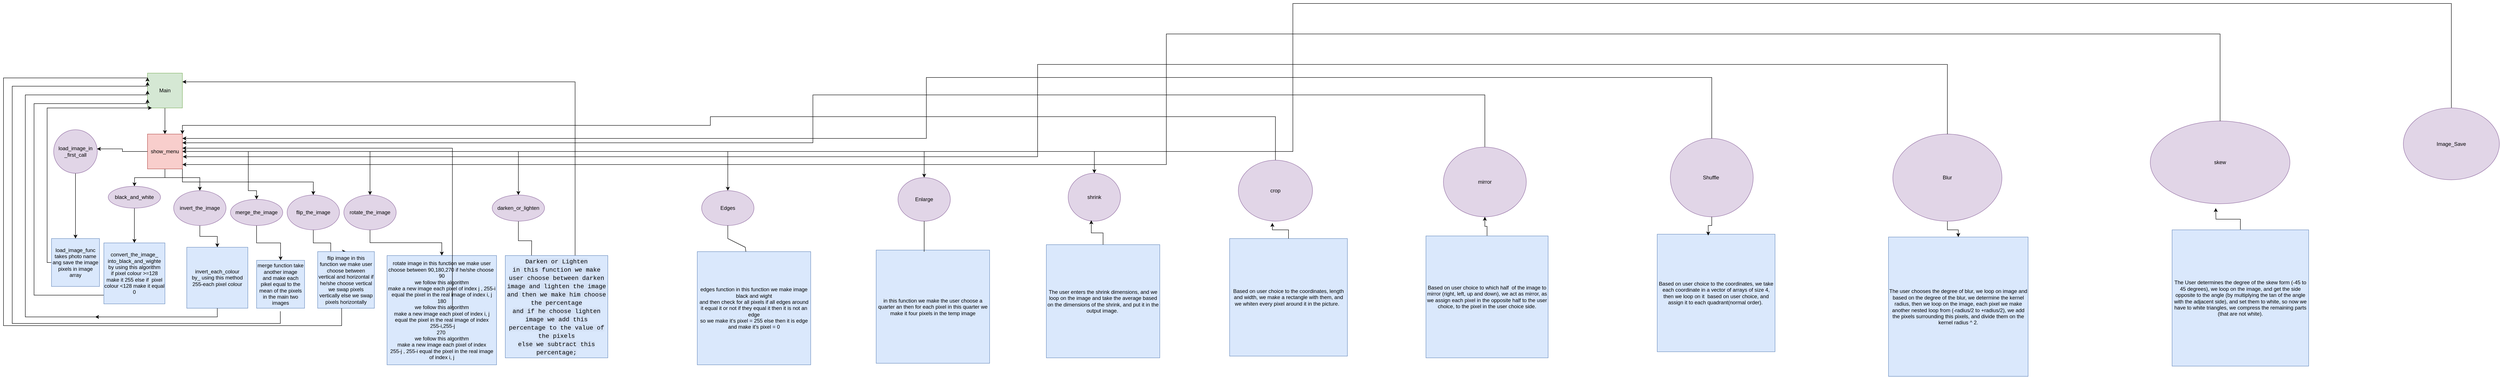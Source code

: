 <mxfile version="22.0.5" type="device">
  <diagram name="Page-1" id="GdB6efjMJgtCf3cVeGv4">
    <mxGraphModel dx="1434" dy="1888" grid="1" gridSize="10" guides="1" tooltips="1" connect="1" arrows="1" fold="1" page="1" pageScale="1" pageWidth="850" pageHeight="1100" math="0" shadow="0">
      <root>
        <mxCell id="0" />
        <mxCell id="1" parent="0" />
        <mxCell id="tO3lcBpu8gQsqPAGqt3G-2" style="edgeStyle=orthogonalEdgeStyle;rounded=0;orthogonalLoop=1;jettySize=auto;html=1;" parent="1" source="tO3lcBpu8gQsqPAGqt3G-1" target="tO3lcBpu8gQsqPAGqt3G-3" edge="1">
          <mxGeometry relative="1" as="geometry">
            <mxPoint x="420" y="200" as="targetPoint" />
          </mxGeometry>
        </mxCell>
        <mxCell id="tO3lcBpu8gQsqPAGqt3G-1" value="Main" style="whiteSpace=wrap;html=1;aspect=fixed;fillColor=#d5e8d4;strokeColor=#82b366;" parent="1" vertex="1">
          <mxGeometry x="380" y="20" width="80" height="80" as="geometry" />
        </mxCell>
        <mxCell id="tO3lcBpu8gQsqPAGqt3G-12" style="edgeStyle=orthogonalEdgeStyle;rounded=0;orthogonalLoop=1;jettySize=auto;html=1;exitX=0.5;exitY=1;exitDx=0;exitDy=0;" parent="1" source="tO3lcBpu8gQsqPAGqt3G-3" edge="1">
          <mxGeometry relative="1" as="geometry">
            <mxPoint x="350" y="280" as="targetPoint" />
          </mxGeometry>
        </mxCell>
        <mxCell id="tO3lcBpu8gQsqPAGqt3G-18" style="edgeStyle=orthogonalEdgeStyle;rounded=0;orthogonalLoop=1;jettySize=auto;html=1;" parent="1" source="tO3lcBpu8gQsqPAGqt3G-3" target="tO3lcBpu8gQsqPAGqt3G-19" edge="1">
          <mxGeometry relative="1" as="geometry">
            <mxPoint x="530" y="280" as="targetPoint" />
            <Array as="points">
              <mxPoint x="420" y="260" />
              <mxPoint x="500" y="260" />
            </Array>
          </mxGeometry>
        </mxCell>
        <mxCell id="tO3lcBpu8gQsqPAGqt3G-22" style="edgeStyle=orthogonalEdgeStyle;rounded=0;orthogonalLoop=1;jettySize=auto;html=1;exitX=1;exitY=0.5;exitDx=0;exitDy=0;entryX=0.5;entryY=0;entryDx=0;entryDy=0;" parent="1" source="tO3lcBpu8gQsqPAGqt3G-3" target="tO3lcBpu8gQsqPAGqt3G-30" edge="1">
          <mxGeometry relative="1" as="geometry">
            <mxPoint x="610" y="280" as="targetPoint" />
            <Array as="points">
              <mxPoint x="611" y="200" />
              <mxPoint x="611" y="290" />
            </Array>
          </mxGeometry>
        </mxCell>
        <mxCell id="tO3lcBpu8gQsqPAGqt3G-35" style="edgeStyle=orthogonalEdgeStyle;rounded=0;orthogonalLoop=1;jettySize=auto;html=1;exitX=1;exitY=1;exitDx=0;exitDy=0;entryX=0.5;entryY=0;entryDx=0;entryDy=0;" parent="1" source="tO3lcBpu8gQsqPAGqt3G-3" target="tO3lcBpu8gQsqPAGqt3G-36" edge="1">
          <mxGeometry relative="1" as="geometry">
            <mxPoint x="750" y="300" as="targetPoint" />
            <Array as="points">
              <mxPoint x="460" y="270" />
              <mxPoint x="760" y="270" />
            </Array>
          </mxGeometry>
        </mxCell>
        <mxCell id="tO3lcBpu8gQsqPAGqt3G-41" style="edgeStyle=orthogonalEdgeStyle;rounded=0;orthogonalLoop=1;jettySize=auto;html=1;exitX=1;exitY=0.75;exitDx=0;exitDy=0;entryX=0.5;entryY=0;entryDx=0;entryDy=0;" parent="1" source="tO3lcBpu8gQsqPAGqt3G-3" target="tO3lcBpu8gQsqPAGqt3G-43" edge="1">
          <mxGeometry relative="1" as="geometry">
            <mxPoint x="870" y="300" as="targetPoint" />
            <Array as="points">
              <mxPoint x="460" y="200" />
              <mxPoint x="890" y="200" />
            </Array>
          </mxGeometry>
        </mxCell>
        <mxCell id="tO3lcBpu8gQsqPAGqt3G-47" style="edgeStyle=orthogonalEdgeStyle;rounded=0;orthogonalLoop=1;jettySize=auto;html=1;" parent="1" source="tO3lcBpu8gQsqPAGqt3G-3" target="tO3lcBpu8gQsqPAGqt3G-48" edge="1">
          <mxGeometry relative="1" as="geometry">
            <mxPoint x="1240" y="300" as="targetPoint" />
          </mxGeometry>
        </mxCell>
        <mxCell id="R6AwE9PS5d2aog22X0yH-11" style="edgeStyle=orthogonalEdgeStyle;rounded=0;orthogonalLoop=1;jettySize=auto;html=1;" parent="1" source="tO3lcBpu8gQsqPAGqt3G-3" target="R6AwE9PS5d2aog22X0yH-1" edge="1">
          <mxGeometry relative="1" as="geometry" />
        </mxCell>
        <mxCell id="R6AwE9PS5d2aog22X0yH-12" style="edgeStyle=orthogonalEdgeStyle;rounded=0;orthogonalLoop=1;jettySize=auto;html=1;" parent="1" source="tO3lcBpu8gQsqPAGqt3G-3" target="R6AwE9PS5d2aog22X0yH-5" edge="1">
          <mxGeometry relative="1" as="geometry" />
        </mxCell>
        <mxCell id="R6AwE9PS5d2aog22X0yH-16" style="edgeStyle=orthogonalEdgeStyle;rounded=0;orthogonalLoop=1;jettySize=auto;html=1;entryX=0.5;entryY=0;entryDx=0;entryDy=0;" parent="1" source="tO3lcBpu8gQsqPAGqt3G-3" target="R6AwE9PS5d2aog22X0yH-13" edge="1">
          <mxGeometry relative="1" as="geometry">
            <mxPoint x="2550" y="240" as="targetPoint" />
          </mxGeometry>
        </mxCell>
        <mxCell id="tO3lcBpu8gQsqPAGqt3G-3" value="show_menu" style="whiteSpace=wrap;html=1;aspect=fixed;fillColor=#f8cecc;strokeColor=#b85450;" parent="1" vertex="1">
          <mxGeometry x="380" y="160" width="80" height="80" as="geometry" />
        </mxCell>
        <mxCell id="tO3lcBpu8gQsqPAGqt3G-8" style="edgeStyle=orthogonalEdgeStyle;rounded=0;orthogonalLoop=1;jettySize=auto;html=1;" parent="1" source="tO3lcBpu8gQsqPAGqt3G-7" target="tO3lcBpu8gQsqPAGqt3G-9" edge="1">
          <mxGeometry relative="1" as="geometry">
            <mxPoint x="200" y="440" as="targetPoint" />
          </mxGeometry>
        </mxCell>
        <mxCell id="tO3lcBpu8gQsqPAGqt3G-7" value="load_image_in _first_call" style="ellipse;whiteSpace=wrap;html=1;aspect=fixed;fillColor=#e1d5e7;strokeColor=#9673a6;" parent="1" vertex="1">
          <mxGeometry x="165" y="150" width="100" height="100" as="geometry" />
        </mxCell>
        <mxCell id="tO3lcBpu8gQsqPAGqt3G-40" style="edgeStyle=orthogonalEdgeStyle;rounded=0;orthogonalLoop=1;jettySize=auto;html=1;entryX=0;entryY=1;entryDx=0;entryDy=0;" parent="1" edge="1">
          <mxGeometry relative="1" as="geometry">
            <Array as="points">
              <mxPoint x="150" y="455" />
              <mxPoint x="150" y="100" />
            </Array>
            <mxPoint x="170" y="455" as="sourcePoint" />
            <mxPoint x="390" y="100" as="targetPoint" />
          </mxGeometry>
        </mxCell>
        <mxCell id="tO3lcBpu8gQsqPAGqt3G-9" value="load_image_func&lt;br&gt;takes photo name ang save the image pixels in image array" style="whiteSpace=wrap;html=1;aspect=fixed;fillColor=#dae8fc;strokeColor=#6c8ebf;" parent="1" vertex="1">
          <mxGeometry x="160" y="400" width="110" height="110" as="geometry" />
        </mxCell>
        <mxCell id="tO3lcBpu8gQsqPAGqt3G-10" style="edgeStyle=orthogonalEdgeStyle;rounded=0;orthogonalLoop=1;jettySize=auto;html=1;entryX=0.992;entryY=0.44;entryDx=0;entryDy=0;entryPerimeter=0;" parent="1" source="tO3lcBpu8gQsqPAGqt3G-3" target="tO3lcBpu8gQsqPAGqt3G-7" edge="1">
          <mxGeometry relative="1" as="geometry" />
        </mxCell>
        <mxCell id="tO3lcBpu8gQsqPAGqt3G-14" style="edgeStyle=orthogonalEdgeStyle;rounded=0;orthogonalLoop=1;jettySize=auto;html=1;" parent="1" source="tO3lcBpu8gQsqPAGqt3G-13" edge="1">
          <mxGeometry relative="1" as="geometry">
            <mxPoint x="350" y="410" as="targetPoint" />
          </mxGeometry>
        </mxCell>
        <mxCell id="tO3lcBpu8gQsqPAGqt3G-13" value="black_and_white" style="ellipse;whiteSpace=wrap;html=1;fillColor=#e1d5e7;strokeColor=#9673a6;" parent="1" vertex="1">
          <mxGeometry x="290" y="280" width="120" height="50" as="geometry" />
        </mxCell>
        <mxCell id="tO3lcBpu8gQsqPAGqt3G-28" style="edgeStyle=orthogonalEdgeStyle;rounded=0;orthogonalLoop=1;jettySize=auto;html=1;entryX=0;entryY=0.75;entryDx=0;entryDy=0;" parent="1" source="tO3lcBpu8gQsqPAGqt3G-16" target="tO3lcBpu8gQsqPAGqt3G-1" edge="1">
          <mxGeometry relative="1" as="geometry">
            <Array as="points">
              <mxPoint x="120" y="530" />
              <mxPoint x="120" y="90" />
              <mxPoint x="380" y="90" />
            </Array>
          </mxGeometry>
        </mxCell>
        <mxCell id="tO3lcBpu8gQsqPAGqt3G-16" value="convert_the_image_&lt;br&gt;into_black_and_wighte&lt;br&gt;by using this algorithm&lt;br&gt;if pixel colour &amp;gt;=128&lt;br&gt;make it 255 else if&amp;nbsp; pixel colour &amp;lt;128 make it equal 0" style="whiteSpace=wrap;html=1;aspect=fixed;fillColor=#dae8fc;strokeColor=#6c8ebf;" parent="1" vertex="1">
          <mxGeometry x="280" y="410" width="140" height="140" as="geometry" />
        </mxCell>
        <mxCell id="tO3lcBpu8gQsqPAGqt3G-17" style="edgeStyle=orthogonalEdgeStyle;rounded=0;orthogonalLoop=1;jettySize=auto;html=1;exitX=0.5;exitY=1;exitDx=0;exitDy=0;" parent="1" source="tO3lcBpu8gQsqPAGqt3G-16" target="tO3lcBpu8gQsqPAGqt3G-16" edge="1">
          <mxGeometry relative="1" as="geometry" />
        </mxCell>
        <mxCell id="tO3lcBpu8gQsqPAGqt3G-20" style="edgeStyle=orthogonalEdgeStyle;rounded=0;orthogonalLoop=1;jettySize=auto;html=1;" parent="1" source="tO3lcBpu8gQsqPAGqt3G-19" target="tO3lcBpu8gQsqPAGqt3G-21" edge="1">
          <mxGeometry relative="1" as="geometry">
            <mxPoint x="500" y="420" as="targetPoint" />
          </mxGeometry>
        </mxCell>
        <mxCell id="tO3lcBpu8gQsqPAGqt3G-19" value="invert_the_image" style="ellipse;whiteSpace=wrap;html=1;fillColor=#e1d5e7;strokeColor=#9673a6;" parent="1" vertex="1">
          <mxGeometry x="440" y="290" width="120" height="80" as="geometry" />
        </mxCell>
        <mxCell id="tO3lcBpu8gQsqPAGqt3G-25" style="edgeStyle=orthogonalEdgeStyle;rounded=0;orthogonalLoop=1;jettySize=auto;html=1;entryX=0;entryY=0.5;entryDx=0;entryDy=0;" parent="1" target="tO3lcBpu8gQsqPAGqt3G-1" edge="1">
          <mxGeometry relative="1" as="geometry">
            <mxPoint x="440" y="610" as="targetPoint" />
            <mxPoint x="260" y="580" as="sourcePoint" />
            <Array as="points">
              <mxPoint x="100" y="580" />
              <mxPoint x="100" y="70" />
            </Array>
          </mxGeometry>
        </mxCell>
        <mxCell id="tO3lcBpu8gQsqPAGqt3G-21" value="invert_each_colour&lt;br&gt;by_ using this method&lt;br&gt;255-each pixel colour" style="whiteSpace=wrap;html=1;aspect=fixed;fillColor=#dae8fc;strokeColor=#6c8ebf;" parent="1" vertex="1">
          <mxGeometry x="470" y="420" width="140" height="140" as="geometry" />
        </mxCell>
        <mxCell id="tO3lcBpu8gQsqPAGqt3G-23" style="edgeStyle=orthogonalEdgeStyle;rounded=0;orthogonalLoop=1;jettySize=auto;html=1;exitX=0.5;exitY=1;exitDx=0;exitDy=0;" parent="1" source="tO3lcBpu8gQsqPAGqt3G-19" target="tO3lcBpu8gQsqPAGqt3G-19" edge="1">
          <mxGeometry relative="1" as="geometry" />
        </mxCell>
        <mxCell id="tO3lcBpu8gQsqPAGqt3G-26" value="" style="edgeStyle=orthogonalEdgeStyle;rounded=0;orthogonalLoop=1;jettySize=auto;html=1;entryX=0;entryY=0.5;entryDx=0;entryDy=0;" parent="1" source="tO3lcBpu8gQsqPAGqt3G-21" edge="1">
          <mxGeometry relative="1" as="geometry">
            <mxPoint x="260" y="580" as="targetPoint" />
            <mxPoint x="540" y="560" as="sourcePoint" />
            <Array as="points">
              <mxPoint x="540" y="580" />
            </Array>
          </mxGeometry>
        </mxCell>
        <mxCell id="tO3lcBpu8gQsqPAGqt3G-29" style="edgeStyle=orthogonalEdgeStyle;rounded=0;orthogonalLoop=1;jettySize=auto;html=1;exitX=0.5;exitY=1;exitDx=0;exitDy=0;" parent="1" source="tO3lcBpu8gQsqPAGqt3G-7" target="tO3lcBpu8gQsqPAGqt3G-7" edge="1">
          <mxGeometry relative="1" as="geometry" />
        </mxCell>
        <mxCell id="tO3lcBpu8gQsqPAGqt3G-31" style="edgeStyle=orthogonalEdgeStyle;rounded=0;orthogonalLoop=1;jettySize=auto;html=1;" parent="1" source="tO3lcBpu8gQsqPAGqt3G-30" target="tO3lcBpu8gQsqPAGqt3G-32" edge="1">
          <mxGeometry relative="1" as="geometry">
            <mxPoint x="690" y="410" as="targetPoint" />
          </mxGeometry>
        </mxCell>
        <mxCell id="tO3lcBpu8gQsqPAGqt3G-30" value="merge_the_image" style="ellipse;whiteSpace=wrap;html=1;fillColor=#e1d5e7;strokeColor=#9673a6;" parent="1" vertex="1">
          <mxGeometry x="570" y="310" width="120" height="60" as="geometry" />
        </mxCell>
        <mxCell id="tO3lcBpu8gQsqPAGqt3G-34" style="edgeStyle=orthogonalEdgeStyle;rounded=0;orthogonalLoop=1;jettySize=auto;html=1;entryX=0;entryY=0.25;entryDx=0;entryDy=0;exitX=0.495;exitY=1.064;exitDx=0;exitDy=0;exitPerimeter=0;" parent="1" source="tO3lcBpu8gQsqPAGqt3G-32" target="tO3lcBpu8gQsqPAGqt3G-1" edge="1">
          <mxGeometry relative="1" as="geometry">
            <mxPoint x="640" y="595" as="sourcePoint" />
            <mxPoint x="370" y="150" as="targetPoint" />
            <Array as="points">
              <mxPoint x="685" y="595" />
              <mxPoint x="70" y="595" />
              <mxPoint x="70" y="50" />
              <mxPoint x="380" y="50" />
            </Array>
          </mxGeometry>
        </mxCell>
        <mxCell id="tO3lcBpu8gQsqPAGqt3G-32" value="merge function take another image&lt;br&gt;and make each pikel equal to the mean of the pixels in the main two images" style="whiteSpace=wrap;html=1;aspect=fixed;fillColor=#dae8fc;strokeColor=#6c8ebf;" parent="1" vertex="1">
          <mxGeometry x="630" y="450" width="110" height="110" as="geometry" />
        </mxCell>
        <mxCell id="tO3lcBpu8gQsqPAGqt3G-37" style="edgeStyle=orthogonalEdgeStyle;rounded=0;orthogonalLoop=1;jettySize=auto;html=1;entryX=0.5;entryY=0;entryDx=0;entryDy=0;" parent="1" source="tO3lcBpu8gQsqPAGqt3G-36" target="tO3lcBpu8gQsqPAGqt3G-38" edge="1">
          <mxGeometry relative="1" as="geometry">
            <mxPoint x="810" y="440" as="targetPoint" />
            <Array as="points">
              <mxPoint x="760" y="410" />
              <mxPoint x="800" y="410" />
            </Array>
          </mxGeometry>
        </mxCell>
        <mxCell id="tO3lcBpu8gQsqPAGqt3G-36" value="flip_the_image" style="ellipse;whiteSpace=wrap;html=1;fillColor=#e1d5e7;strokeColor=#9673a6;" parent="1" vertex="1">
          <mxGeometry x="700" y="300" width="120" height="80" as="geometry" />
        </mxCell>
        <mxCell id="tO3lcBpu8gQsqPAGqt3G-38" value="flip image in this function we make user choose between vertical and horizontal if he/she choose vertical we swap pixels vertically else we swap pixels horizontally" style="whiteSpace=wrap;html=1;aspect=fixed;fillColor=#dae8fc;strokeColor=#6c8ebf;" parent="1" vertex="1">
          <mxGeometry x="770" y="430" width="130" height="130" as="geometry" />
        </mxCell>
        <mxCell id="tO3lcBpu8gQsqPAGqt3G-39" style="edgeStyle=orthogonalEdgeStyle;rounded=0;orthogonalLoop=1;jettySize=auto;html=1;" parent="1" source="tO3lcBpu8gQsqPAGqt3G-38" edge="1">
          <mxGeometry relative="1" as="geometry">
            <mxPoint x="380" y="30" as="targetPoint" />
            <Array as="points">
              <mxPoint x="825" y="600" />
              <mxPoint x="50" y="600" />
              <mxPoint x="50" y="31" />
            </Array>
          </mxGeometry>
        </mxCell>
        <mxCell id="tO3lcBpu8gQsqPAGqt3G-44" style="edgeStyle=orthogonalEdgeStyle;rounded=0;orthogonalLoop=1;jettySize=auto;html=1;" parent="1" source="tO3lcBpu8gQsqPAGqt3G-43" target="tO3lcBpu8gQsqPAGqt3G-45" edge="1">
          <mxGeometry relative="1" as="geometry">
            <mxPoint x="960" y="430" as="targetPoint" />
          </mxGeometry>
        </mxCell>
        <mxCell id="tO3lcBpu8gQsqPAGqt3G-43" value="rotate_the_image" style="ellipse;whiteSpace=wrap;html=1;fillColor=#e1d5e7;strokeColor=#9673a6;" parent="1" vertex="1">
          <mxGeometry x="830" y="300" width="120" height="80" as="geometry" />
        </mxCell>
        <mxCell id="tO3lcBpu8gQsqPAGqt3G-45" value="rotate image in this function we make user choose between 90,180,270 if he/she choose&amp;nbsp;&lt;br&gt;90&lt;br&gt;we follow this algorithm&lt;br&gt;make a new image each pixel of index j , 255-i equal the pixel in the real image of index i, j&lt;br&gt;180&lt;br&gt;we follow this algorithm&lt;br style=&quot;border-color: var(--border-color);&quot;&gt;make a new image each pixel of index i, j equal the pixel in the real image of index&lt;br&gt;&amp;nbsp;255-i,255-j&lt;br&gt;270&amp;nbsp;&lt;br&gt;we follow this algorithm&lt;br style=&quot;border-color: var(--border-color);&quot;&gt;make a new image each pixel of index &lt;br&gt;255-j , 255-i equal the pixel in the real image of index i, j" style="whiteSpace=wrap;html=1;aspect=fixed;fillColor=#dae8fc;strokeColor=#6c8ebf;" parent="1" vertex="1">
          <mxGeometry x="929" y="439" width="251" height="251" as="geometry" />
        </mxCell>
        <mxCell id="tO3lcBpu8gQsqPAGqt3G-46" style="edgeStyle=orthogonalEdgeStyle;rounded=0;orthogonalLoop=1;jettySize=auto;html=1;entryX=1.015;entryY=0.642;entryDx=0;entryDy=0;entryPerimeter=0;" parent="1" edge="1">
          <mxGeometry relative="1" as="geometry">
            <Array as="points">
              <mxPoint x="1078.8" y="192" />
            </Array>
            <mxPoint x="1078.8" y="560" as="sourcePoint" />
            <mxPoint x="460.0" y="192.36" as="targetPoint" />
          </mxGeometry>
        </mxCell>
        <mxCell id="tO3lcBpu8gQsqPAGqt3G-49" style="edgeStyle=orthogonalEdgeStyle;rounded=0;orthogonalLoop=1;jettySize=auto;html=1;" parent="1" source="tO3lcBpu8gQsqPAGqt3G-48" edge="1">
          <mxGeometry relative="1" as="geometry">
            <mxPoint x="1260" y="450" as="targetPoint" />
          </mxGeometry>
        </mxCell>
        <mxCell id="tO3lcBpu8gQsqPAGqt3G-48" value="darken_or_lighten" style="ellipse;whiteSpace=wrap;html=1;fillColor=#e1d5e7;strokeColor=#9673a6;" parent="1" vertex="1">
          <mxGeometry x="1170" y="300" width="120" height="60" as="geometry" />
        </mxCell>
        <mxCell id="tO3lcBpu8gQsqPAGqt3G-52" style="edgeStyle=orthogonalEdgeStyle;rounded=0;orthogonalLoop=1;jettySize=auto;html=1;entryX=1;entryY=0.25;entryDx=0;entryDy=0;" parent="1" source="tO3lcBpu8gQsqPAGqt3G-51" target="tO3lcBpu8gQsqPAGqt3G-1" edge="1">
          <mxGeometry relative="1" as="geometry">
            <Array as="points">
              <mxPoint x="1360" y="40" />
            </Array>
          </mxGeometry>
        </mxCell>
        <mxCell id="tO3lcBpu8gQsqPAGqt3G-51" value="&lt;div style=&quot;font-family: Consolas, &amp;quot;Courier New&amp;quot;, monospace; font-size: 14px; line-height: 19px;&quot;&gt;&lt;span style=&quot;background-color: rgb(212, 225, 245);&quot;&gt;Darken or Lighten&lt;/span&gt;&lt;/div&gt;&lt;div style=&quot;font-family: Consolas, &amp;quot;Courier New&amp;quot;, monospace; font-size: 14px; line-height: 19px;&quot;&gt;&lt;span style=&quot;background-color: rgb(212, 225, 245);&quot;&gt;in this function we make user choose between darken image and lighten the image&lt;/span&gt;&lt;/div&gt;&lt;div style=&quot;font-family: Consolas, &amp;quot;Courier New&amp;quot;, monospace; font-size: 14px; line-height: 19px;&quot;&gt;&lt;span style=&quot;background-color: rgb(212, 225, 245);&quot;&gt;and then we make him choose the&amp;nbsp;percentage&lt;/span&gt;&lt;/div&gt;&lt;div style=&quot;font-family: Consolas, &amp;quot;Courier New&amp;quot;, monospace; font-size: 14px; line-height: 19px;&quot;&gt;&lt;span style=&quot;background-color: rgb(212, 225, 245);&quot;&gt;and if he choose lighten image we add this percentage to the value of the pixels&lt;/span&gt;&lt;/div&gt;&lt;div style=&quot;font-family: Consolas, &amp;quot;Courier New&amp;quot;, monospace; font-size: 14px; line-height: 19px;&quot;&gt;&lt;span style=&quot;background-color: rgb(212, 225, 245);&quot;&gt;else we subtract this percentage;&lt;/span&gt;&lt;/div&gt;" style="whiteSpace=wrap;html=1;aspect=fixed;fillColor=#dae8fc;strokeColor=#6c8ebf;" parent="1" vertex="1">
          <mxGeometry x="1200" y="439" width="235" height="235" as="geometry" />
        </mxCell>
        <mxCell id="R6AwE9PS5d2aog22X0yH-1" value="Edges" style="ellipse;whiteSpace=wrap;html=1;fillColor=#e1d5e7;strokeColor=#9673a6;" parent="1" vertex="1">
          <mxGeometry x="1650" y="290" width="120" height="80" as="geometry" />
        </mxCell>
        <mxCell id="R6AwE9PS5d2aog22X0yH-3" value="&lt;div&gt;edges function in this function we make image black and wight&lt;/div&gt;&lt;div&gt;and then check for all pixels if all edges around it equal it or not if they equal it then it is not an edge&lt;/div&gt;&lt;div&gt;so we make it&#39;s pixel = 255 else then it is edge and make it&#39;s pixel = 0&lt;/div&gt;" style="whiteSpace=wrap;html=1;aspect=fixed;fillColor=#dae8fc;strokeColor=#6c8ebf;" parent="1" vertex="1">
          <mxGeometry x="1640" y="430" width="260" height="260" as="geometry" />
        </mxCell>
        <mxCell id="R6AwE9PS5d2aog22X0yH-4" value="" style="endArrow=none;html=1;rounded=0;exitX=0.5;exitY=1;exitDx=0;exitDy=0;" parent="1" source="R6AwE9PS5d2aog22X0yH-1" target="R6AwE9PS5d2aog22X0yH-3" edge="1">
          <mxGeometry width="50" height="50" relative="1" as="geometry">
            <mxPoint x="1710" y="340" as="sourcePoint" />
            <mxPoint x="1760" y="290" as="targetPoint" />
            <Array as="points">
              <mxPoint x="1710" y="400" />
              <mxPoint x="1750" y="420" />
            </Array>
          </mxGeometry>
        </mxCell>
        <mxCell id="R6AwE9PS5d2aog22X0yH-5" value="Enlarge" style="ellipse;whiteSpace=wrap;html=1;fillColor=#e1d5e7;strokeColor=#9673a6;" parent="1" vertex="1">
          <mxGeometry x="2100" y="260" width="120" height="100" as="geometry" />
        </mxCell>
        <mxCell id="R6AwE9PS5d2aog22X0yH-6" value="in this function we make the user choose a quarter an then for each pixel in this quarter we make it four pixels in the temp image" style="whiteSpace=wrap;html=1;aspect=fixed;fillColor=#dae8fc;strokeColor=#6c8ebf;" parent="1" vertex="1">
          <mxGeometry x="2050" y="426.5" width="260" height="260" as="geometry" />
        </mxCell>
        <mxCell id="R6AwE9PS5d2aog22X0yH-7" value="" style="endArrow=none;html=1;rounded=0;entryX=0.5;entryY=1;entryDx=0;entryDy=0;exitX=0.5;exitY=1;exitDx=0;exitDy=0;" parent="1" source="R6AwE9PS5d2aog22X0yH-5" target="R6AwE9PS5d2aog22X0yH-5" edge="1">
          <mxGeometry width="50" height="50" relative="1" as="geometry">
            <mxPoint x="2350" y="330" as="sourcePoint" />
            <mxPoint x="2400" y="280" as="targetPoint" />
            <Array as="points">
              <mxPoint x="2160" y="430" />
            </Array>
          </mxGeometry>
        </mxCell>
        <mxCell id="R6AwE9PS5d2aog22X0yH-13" value="shrink" style="ellipse;whiteSpace=wrap;html=1;fillColor=#e1d5e7;strokeColor=#9673a6;" parent="1" vertex="1">
          <mxGeometry x="2490" y="250" width="120" height="110" as="geometry" />
        </mxCell>
        <mxCell id="R6AwE9PS5d2aog22X0yH-14" value="The user enters the shrink dimensions, and we loop on the image and take the average based on the dimensions of the shrink, and put it in the output image.&amp;nbsp;" style="whiteSpace=wrap;html=1;aspect=fixed;fillColor=#dae8fc;strokeColor=#6c8ebf;" parent="1" vertex="1">
          <mxGeometry x="2440" y="414" width="260" height="260" as="geometry" />
        </mxCell>
        <mxCell id="R6AwE9PS5d2aog22X0yH-15" style="edgeStyle=orthogonalEdgeStyle;rounded=0;orthogonalLoop=1;jettySize=auto;html=1;entryX=0.442;entryY=0.982;entryDx=0;entryDy=0;entryPerimeter=0;" parent="1" source="R6AwE9PS5d2aog22X0yH-14" target="R6AwE9PS5d2aog22X0yH-13" edge="1">
          <mxGeometry relative="1" as="geometry" />
        </mxCell>
        <mxCell id="R6AwE9PS5d2aog22X0yH-21" style="edgeStyle=orthogonalEdgeStyle;rounded=0;orthogonalLoop=1;jettySize=auto;html=1;entryX=1;entryY=0;entryDx=0;entryDy=0;" parent="1" source="R6AwE9PS5d2aog22X0yH-17" target="tO3lcBpu8gQsqPAGqt3G-3" edge="1">
          <mxGeometry relative="1" as="geometry">
            <Array as="points">
              <mxPoint x="2965" y="120" />
              <mxPoint x="1670" y="120" />
              <mxPoint x="1670" y="140" />
              <mxPoint x="460" y="140" />
            </Array>
          </mxGeometry>
        </mxCell>
        <mxCell id="R6AwE9PS5d2aog22X0yH-17" value="crop" style="ellipse;whiteSpace=wrap;html=1;fillColor=#e1d5e7;strokeColor=#9673a6;" parent="1" vertex="1">
          <mxGeometry x="2880" y="220" width="170" height="140" as="geometry" />
        </mxCell>
        <mxCell id="R6AwE9PS5d2aog22X0yH-18" value="Based on user choice to the coordinates, length and width, we make a rectangle with them, and we whiten every pixel around it in the picture.&amp;nbsp;&amp;nbsp;" style="whiteSpace=wrap;html=1;aspect=fixed;fillColor=#dae8fc;strokeColor=#6c8ebf;" parent="1" vertex="1">
          <mxGeometry x="2860" y="400" width="270" height="270" as="geometry" />
        </mxCell>
        <mxCell id="R6AwE9PS5d2aog22X0yH-20" style="edgeStyle=orthogonalEdgeStyle;rounded=0;orthogonalLoop=1;jettySize=auto;html=1;entryX=0.459;entryY=1.029;entryDx=0;entryDy=0;entryPerimeter=0;" parent="1" source="R6AwE9PS5d2aog22X0yH-18" target="R6AwE9PS5d2aog22X0yH-17" edge="1">
          <mxGeometry relative="1" as="geometry" />
        </mxCell>
        <mxCell id="R6AwE9PS5d2aog22X0yH-26" style="edgeStyle=orthogonalEdgeStyle;rounded=0;orthogonalLoop=1;jettySize=auto;html=1;entryX=1;entryY=0.25;entryDx=0;entryDy=0;" parent="1" source="R6AwE9PS5d2aog22X0yH-22" target="tO3lcBpu8gQsqPAGqt3G-3" edge="1">
          <mxGeometry relative="1" as="geometry">
            <Array as="points">
              <mxPoint x="3445" y="70" />
              <mxPoint x="1905" y="70" />
              <mxPoint x="1905" y="180" />
            </Array>
          </mxGeometry>
        </mxCell>
        <mxCell id="R6AwE9PS5d2aog22X0yH-22" value="mirror" style="ellipse;whiteSpace=wrap;html=1;fillColor=#e1d5e7;strokeColor=#9673a6;" parent="1" vertex="1">
          <mxGeometry x="3350" y="190" width="190" height="160" as="geometry" />
        </mxCell>
        <mxCell id="R6AwE9PS5d2aog22X0yH-25" style="edgeStyle=orthogonalEdgeStyle;rounded=0;orthogonalLoop=1;jettySize=auto;html=1;" parent="1" source="R6AwE9PS5d2aog22X0yH-24" target="R6AwE9PS5d2aog22X0yH-22" edge="1">
          <mxGeometry relative="1" as="geometry" />
        </mxCell>
        <mxCell id="R6AwE9PS5d2aog22X0yH-24" value="Based on user choice to which half&amp;nbsp; of the image to mirror (right, left, up and down), we act as mirror, as we assign each pixel in the opposite half to the user choice, to the pixel in the user choice side." style="whiteSpace=wrap;html=1;aspect=fixed;fillColor=#dae8fc;strokeColor=#6c8ebf;" parent="1" vertex="1">
          <mxGeometry x="3310" y="394" width="280" height="280" as="geometry" />
        </mxCell>
        <mxCell id="R6AwE9PS5d2aog22X0yH-27" value="Shuffle&amp;nbsp;" style="ellipse;whiteSpace=wrap;html=1;fillColor=#e1d5e7;strokeColor=#9673a6;" parent="1" vertex="1">
          <mxGeometry x="3870" y="170" width="190" height="180" as="geometry" />
        </mxCell>
        <mxCell id="R6AwE9PS5d2aog22X0yH-28" value="Based on user choice to the coordinates, we take each coordinate in a vector of arrays of size 4, then we loop on it&amp;nbsp; based on user choice, and assign it to each quadrant(normal order).&amp;nbsp;" style="whiteSpace=wrap;html=1;aspect=fixed;fillColor=#dae8fc;strokeColor=#6c8ebf;" parent="1" vertex="1">
          <mxGeometry x="3840" y="390" width="270" height="270" as="geometry" />
        </mxCell>
        <mxCell id="R6AwE9PS5d2aog22X0yH-29" style="edgeStyle=orthogonalEdgeStyle;rounded=0;orthogonalLoop=1;jettySize=auto;html=1;entryX=1;entryY=0.125;entryDx=0;entryDy=0;entryPerimeter=0;" parent="1" source="R6AwE9PS5d2aog22X0yH-27" target="tO3lcBpu8gQsqPAGqt3G-3" edge="1">
          <mxGeometry relative="1" as="geometry">
            <Array as="points">
              <mxPoint x="3965" y="30" />
              <mxPoint x="2165" y="30" />
              <mxPoint x="2165" y="170" />
            </Array>
          </mxGeometry>
        </mxCell>
        <mxCell id="R6AwE9PS5d2aog22X0yH-30" style="edgeStyle=orthogonalEdgeStyle;rounded=0;orthogonalLoop=1;jettySize=auto;html=1;entryX=0.433;entryY=0.011;entryDx=0;entryDy=0;entryPerimeter=0;" parent="1" source="R6AwE9PS5d2aog22X0yH-27" target="R6AwE9PS5d2aog22X0yH-28" edge="1">
          <mxGeometry relative="1" as="geometry" />
        </mxCell>
        <mxCell id="R6AwE9PS5d2aog22X0yH-33" style="edgeStyle=orthogonalEdgeStyle;rounded=0;orthogonalLoop=1;jettySize=auto;html=1;exitX=0.5;exitY=1;exitDx=0;exitDy=0;entryX=0.5;entryY=0;entryDx=0;entryDy=0;" parent="1" source="R6AwE9PS5d2aog22X0yH-31" target="R6AwE9PS5d2aog22X0yH-32" edge="1">
          <mxGeometry relative="1" as="geometry" />
        </mxCell>
        <mxCell id="R6AwE9PS5d2aog22X0yH-31" value="Blur" style="ellipse;whiteSpace=wrap;html=1;fillColor=#e1d5e7;strokeColor=#9673a6;" parent="1" vertex="1">
          <mxGeometry x="4380" y="160" width="250" height="200" as="geometry" />
        </mxCell>
        <mxCell id="R6AwE9PS5d2aog22X0yH-32" value="The user chooses the degree of blur, we loop on image and based on the degree of the blur, we determine the kernel radius, then we loop on the image, each pixel we make another nested loop from (-radius/2 to +radius/2), we add the pixels surrounding this pixels, and divide them on the kernel radius ^ 2." style="whiteSpace=wrap;html=1;aspect=fixed;fillColor=#dae8fc;strokeColor=#6c8ebf;" parent="1" vertex="1">
          <mxGeometry x="4370" y="396.5" width="320" height="320" as="geometry" />
        </mxCell>
        <mxCell id="R6AwE9PS5d2aog22X0yH-34" style="edgeStyle=orthogonalEdgeStyle;rounded=0;orthogonalLoop=1;jettySize=auto;html=1;entryX=1.013;entryY=0.65;entryDx=0;entryDy=0;entryPerimeter=0;" parent="1" source="R6AwE9PS5d2aog22X0yH-31" target="tO3lcBpu8gQsqPAGqt3G-3" edge="1">
          <mxGeometry relative="1" as="geometry">
            <Array as="points">
              <mxPoint x="4505" />
              <mxPoint x="2420" />
              <mxPoint x="2420" y="212" />
            </Array>
          </mxGeometry>
        </mxCell>
        <mxCell id="R6AwE9PS5d2aog22X0yH-35" value="skew" style="ellipse;whiteSpace=wrap;html=1;fillColor=#e1d5e7;strokeColor=#9673a6;" parent="1" vertex="1">
          <mxGeometry x="4970" y="130" width="320" height="190" as="geometry" />
        </mxCell>
        <mxCell id="R6AwE9PS5d2aog22X0yH-37" style="edgeStyle=orthogonalEdgeStyle;rounded=0;orthogonalLoop=1;jettySize=auto;html=1;" parent="1" source="R6AwE9PS5d2aog22X0yH-36" edge="1">
          <mxGeometry relative="1" as="geometry">
            <mxPoint x="5120" y="330" as="targetPoint" />
          </mxGeometry>
        </mxCell>
        <mxCell id="R6AwE9PS5d2aog22X0yH-38" style="edgeStyle=orthogonalEdgeStyle;rounded=0;orthogonalLoop=1;jettySize=auto;html=1;entryX=1;entryY=0.875;entryDx=0;entryDy=0;entryPerimeter=0;" parent="1" source="R6AwE9PS5d2aog22X0yH-35" target="tO3lcBpu8gQsqPAGqt3G-3" edge="1">
          <mxGeometry relative="1" as="geometry">
            <Array as="points">
              <mxPoint x="5130" y="-70" />
              <mxPoint x="2715" y="-70" />
              <mxPoint x="2715" y="230" />
            </Array>
          </mxGeometry>
        </mxCell>
        <mxCell id="R6AwE9PS5d2aog22X0yH-36" value="The User determines the degree of the skew form (-45 to 45 degrees), we loop on the image, and get the side opposite to the angle (by multiplying the tan of the angle with the adjacent side), and set them to white, so now we have to white triangles, we compress the remaining parts (that are not white)." style="whiteSpace=wrap;html=1;aspect=fixed;fillColor=#dae8fc;strokeColor=#6c8ebf;" parent="1" vertex="1">
          <mxGeometry x="5020" y="380" width="313" height="313" as="geometry" />
        </mxCell>
        <mxCell id="7UsyMCokqZffbPTIiyea-4" style="edgeStyle=orthogonalEdgeStyle;rounded=0;orthogonalLoop=1;jettySize=auto;html=1;" edge="1" parent="1" source="7UsyMCokqZffbPTIiyea-1" target="tO3lcBpu8gQsqPAGqt3G-3">
          <mxGeometry relative="1" as="geometry">
            <Array as="points">
              <mxPoint x="5660" y="-140" />
              <mxPoint x="3005" y="-140" />
              <mxPoint x="3005" y="200" />
            </Array>
          </mxGeometry>
        </mxCell>
        <mxCell id="7UsyMCokqZffbPTIiyea-1" value="Image_Save" style="ellipse;whiteSpace=wrap;html=1;fillColor=#e1d5e7;strokeColor=#9673a6;" vertex="1" parent="1">
          <mxGeometry x="5550" y="100" width="220" height="165" as="geometry" />
        </mxCell>
      </root>
    </mxGraphModel>
  </diagram>
</mxfile>
